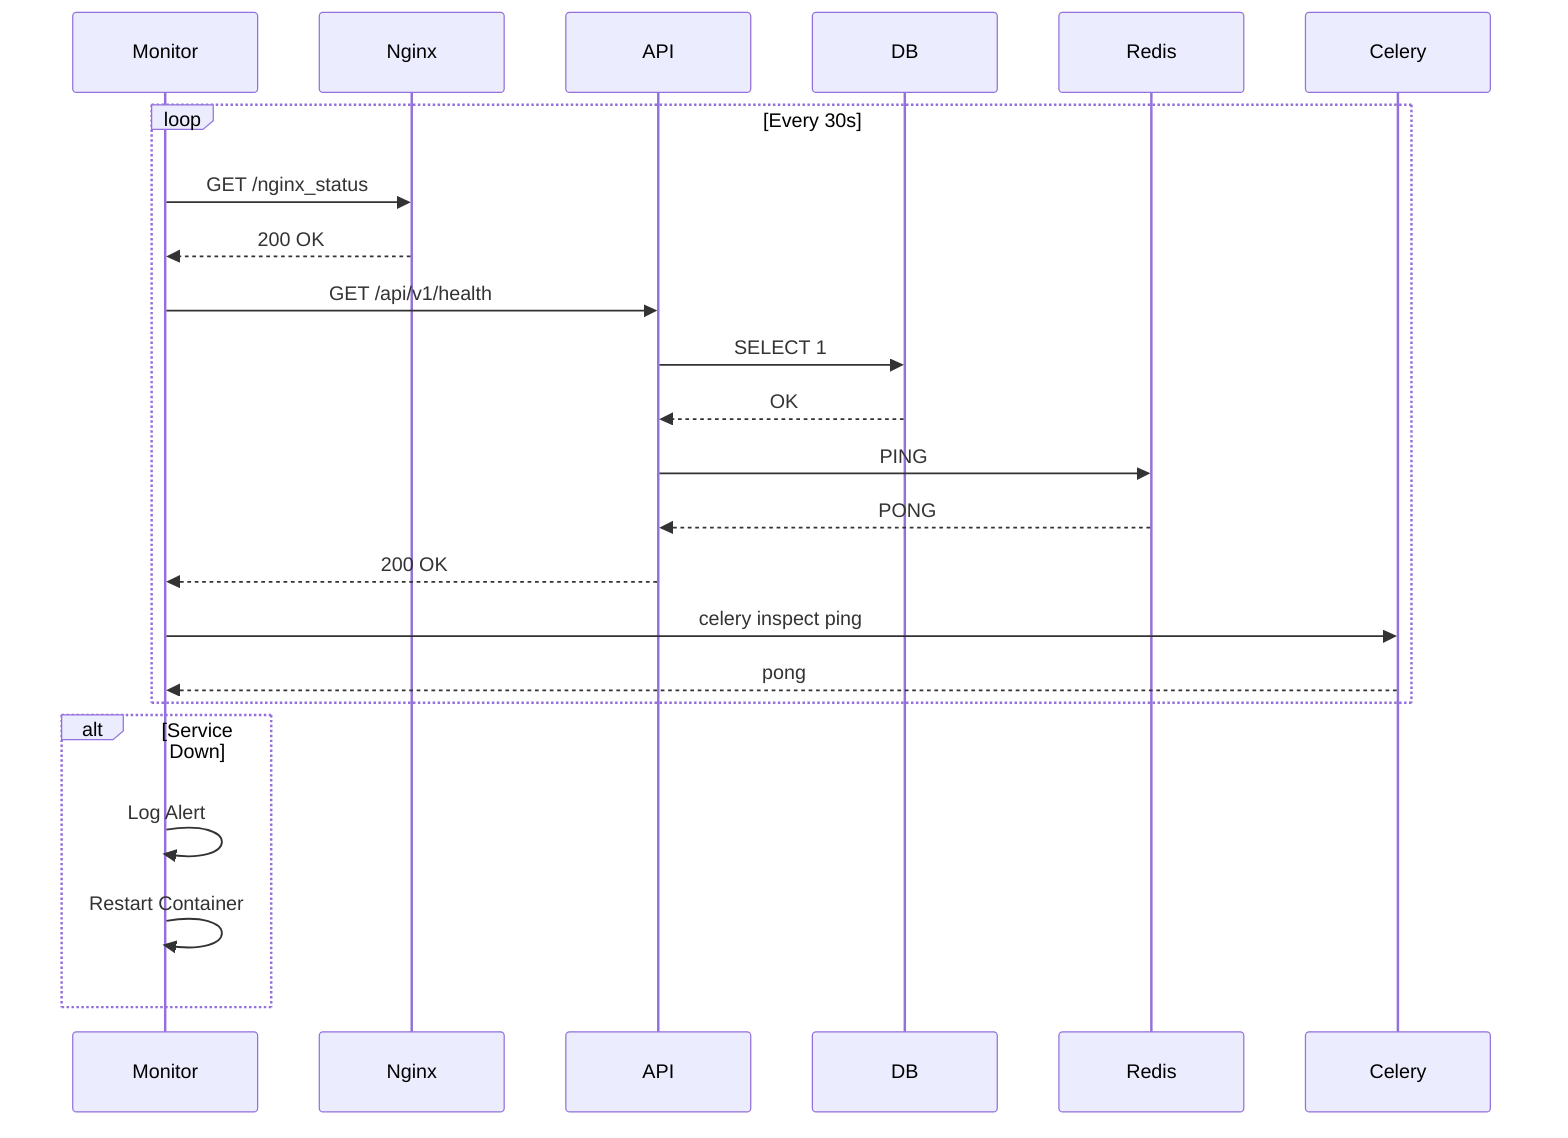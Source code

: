 sequenceDiagram
    participant Monitor
    participant Nginx
    participant API
    participant DB
    participant Redis
    participant Celery

    loop Every 30s
        Monitor->>Nginx: GET /nginx_status
        Nginx-->>Monitor: 200 OK

        Monitor->>API: GET /api/v1/health
        API->>DB: SELECT 1
        DB-->>API: OK
        API->>Redis: PING
        Redis-->>API: PONG
        API-->>Monitor: 200 OK

        Monitor->>Celery: celery inspect ping
        Celery-->>Monitor: pong
    end

    alt Service Down
        Monitor->>Monitor: Log Alert
        Monitor->>Monitor: Restart Container
    end
